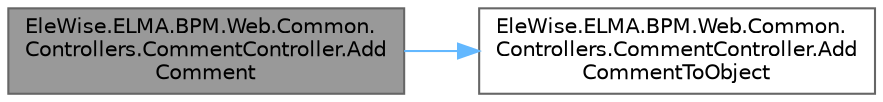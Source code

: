 digraph "EleWise.ELMA.BPM.Web.Common.Controllers.CommentController.AddComment"
{
 // LATEX_PDF_SIZE
  bgcolor="transparent";
  edge [fontname=Helvetica,fontsize=10,labelfontname=Helvetica,labelfontsize=10];
  node [fontname=Helvetica,fontsize=10,shape=box,height=0.2,width=0.4];
  rankdir="LR";
  Node1 [id="Node000001",label="EleWise.ELMA.BPM.Web.Common.\lControllers.CommentController.Add\lComment",height=0.2,width=0.4,color="gray40", fillcolor="grey60", style="filled", fontcolor="black",tooltip="Добавить комментарий"];
  Node1 -> Node2 [id="edge1_Node000001_Node000002",color="steelblue1",style="solid",tooltip=" "];
  Node2 [id="Node000002",label="EleWise.ELMA.BPM.Web.Common.\lControllers.CommentController.Add\lCommentToObject",height=0.2,width=0.4,color="grey40", fillcolor="white", style="filled",URL="$class_ele_wise_1_1_e_l_m_a_1_1_b_p_m_1_1_web_1_1_common_1_1_controllers_1_1_comment_controller.html#a8bcdb9e8b19e19a8789e28ec81079f9e",tooltip="Добавление комментария объекту."];
}
